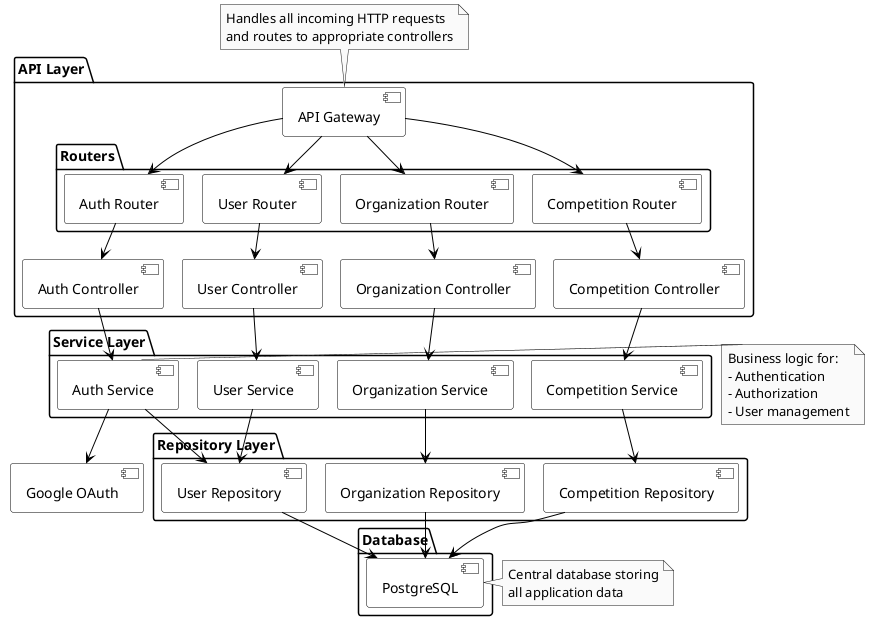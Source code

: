 @startuml
!pragma layout smetana
skinparam monochrome true
skinparam shadowing false
skinparam defaultFontName Arial
skinparam component {
  BackgroundColor White
  BorderColor Black
  ArrowColor Black
}

package "API Layer" {
  [API Gateway] as gateway
  package "Routers" {
    [Auth Router] as auth_router
    [Competition Router] as comp_router
    [User Router] as user_router
    [Organization Router] as org_router
  }
  [Auth Controller] as auth_controller
  [Competition Controller] as comp_controller  
  [User Controller] as user_controller
  [Organization Controller] as org_controller
  
  gateway --> auth_router
  gateway --> comp_router
  gateway --> user_router
  gateway --> org_router
  
  auth_router --> auth_controller
  comp_router --> comp_controller
  user_router --> user_controller
  org_router --> org_controller
}

package "Service Layer" {
  [Auth Service] as auth_service
  [Competition Service] as comp_service
  [User Service] as user_service
  [Organization Service] as org_service
  
  auth_controller --> auth_service
  comp_controller --> comp_service
  user_controller --> user_service
  org_controller --> org_service
}

package "Repository Layer" {
  [User Repository] as user_repo
  [Competition Repository] as comp_repo
  [Organization Repository] as org_repo
  
  auth_service --> user_repo
  comp_service --> comp_repo
  user_service --> user_repo
  org_service --> org_repo
}

package "Database" {
  [PostgreSQL] as db
  
  user_repo --> db
  comp_repo --> db
  org_repo --> db
}

[Google OAuth] as google
auth_service --> google

note top of gateway: Handles all incoming HTTP requests\nand routes to appropriate controllers
note right of auth_service: Business logic for:\n- Authentication\n- Authorization\n- User management
note left of db: Central database storing\nall application data
@enduml
